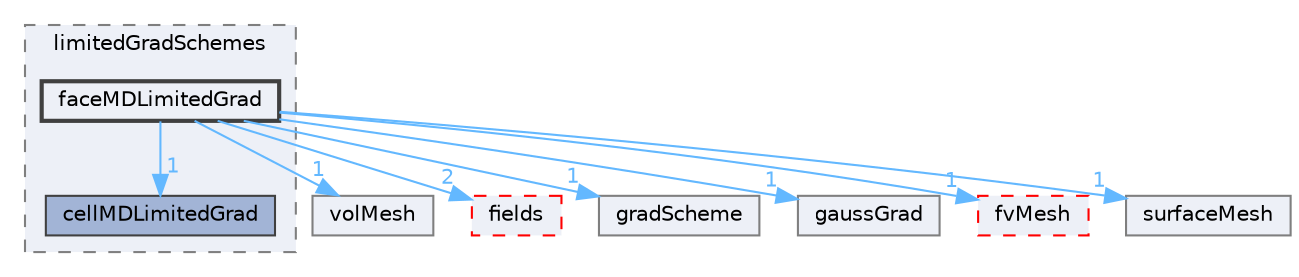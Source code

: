 digraph "src/finiteVolume/finiteVolume/gradSchemes/limitedGradSchemes/faceMDLimitedGrad"
{
 // LATEX_PDF_SIZE
  bgcolor="transparent";
  edge [fontname=Helvetica,fontsize=10,labelfontname=Helvetica,labelfontsize=10];
  node [fontname=Helvetica,fontsize=10,shape=box,height=0.2,width=0.4];
  compound=true
  subgraph clusterdir_fff497ac263f931389c898cdbfb5238e {
    graph [ bgcolor="#edf0f7", pencolor="grey50", label="limitedGradSchemes", fontname=Helvetica,fontsize=10 style="filled,dashed", URL="dir_fff497ac263f931389c898cdbfb5238e.html",tooltip=""]
  dir_20e3ed76996812a97e1aaff0e6b49d42 [label="cellMDLimitedGrad", fillcolor="#a2b4d6", color="grey25", style="filled", URL="dir_20e3ed76996812a97e1aaff0e6b49d42.html",tooltip=""];
  dir_e7ad4ee94e16daf685b06ffbdcb00e2d [label="faceMDLimitedGrad", fillcolor="#edf0f7", color="grey25", style="filled,bold", URL="dir_e7ad4ee94e16daf685b06ffbdcb00e2d.html",tooltip=""];
  }
  dir_1a4209badf8dc5d7c181708103efea60 [label="volMesh", fillcolor="#edf0f7", color="grey50", style="filled", URL="dir_1a4209badf8dc5d7c181708103efea60.html",tooltip=""];
  dir_25ab4a83a983f7bb7a38b7f63bb141b7 [label="fields", fillcolor="#edf0f7", color="red", style="filled,dashed", URL="dir_25ab4a83a983f7bb7a38b7f63bb141b7.html",tooltip=""];
  dir_34f6fdac462f96b744b53870896d634e [label="gradScheme", fillcolor="#edf0f7", color="grey50", style="filled", URL="dir_34f6fdac462f96b744b53870896d634e.html",tooltip=""];
  dir_88d539e89933277658cec4fd08ce15b4 [label="gaussGrad", fillcolor="#edf0f7", color="grey50", style="filled", URL="dir_88d539e89933277658cec4fd08ce15b4.html",tooltip=""];
  dir_c382fa095c9c33d8673c0dd60aaef275 [label="fvMesh", fillcolor="#edf0f7", color="red", style="filled,dashed", URL="dir_c382fa095c9c33d8673c0dd60aaef275.html",tooltip=""];
  dir_fdafd3b59310328ee40a940c9419d4db [label="surfaceMesh", fillcolor="#edf0f7", color="grey50", style="filled", URL="dir_fdafd3b59310328ee40a940c9419d4db.html",tooltip=""];
  dir_e7ad4ee94e16daf685b06ffbdcb00e2d->dir_1a4209badf8dc5d7c181708103efea60 [headlabel="1", labeldistance=1.5 headhref="dir_001260_004299.html" href="dir_001260_004299.html" color="steelblue1" fontcolor="steelblue1"];
  dir_e7ad4ee94e16daf685b06ffbdcb00e2d->dir_20e3ed76996812a97e1aaff0e6b49d42 [headlabel="1", labeldistance=1.5 headhref="dir_001260_000425.html" href="dir_001260_000425.html" color="steelblue1" fontcolor="steelblue1"];
  dir_e7ad4ee94e16daf685b06ffbdcb00e2d->dir_25ab4a83a983f7bb7a38b7f63bb141b7 [headlabel="2", labeldistance=1.5 headhref="dir_001260_001332.html" href="dir_001260_001332.html" color="steelblue1" fontcolor="steelblue1"];
  dir_e7ad4ee94e16daf685b06ffbdcb00e2d->dir_34f6fdac462f96b744b53870896d634e [headlabel="1", labeldistance=1.5 headhref="dir_001260_001670.html" href="dir_001260_001670.html" color="steelblue1" fontcolor="steelblue1"];
  dir_e7ad4ee94e16daf685b06ffbdcb00e2d->dir_88d539e89933277658cec4fd08ce15b4 [headlabel="1", labeldistance=1.5 headhref="dir_001260_001595.html" href="dir_001260_001595.html" color="steelblue1" fontcolor="steelblue1"];
  dir_e7ad4ee94e16daf685b06ffbdcb00e2d->dir_c382fa095c9c33d8673c0dd60aaef275 [headlabel="1", labeldistance=1.5 headhref="dir_001260_001544.html" href="dir_001260_001544.html" color="steelblue1" fontcolor="steelblue1"];
  dir_e7ad4ee94e16daf685b06ffbdcb00e2d->dir_fdafd3b59310328ee40a940c9419d4db [headlabel="1", labeldistance=1.5 headhref="dir_001260_003854.html" href="dir_001260_003854.html" color="steelblue1" fontcolor="steelblue1"];
}
